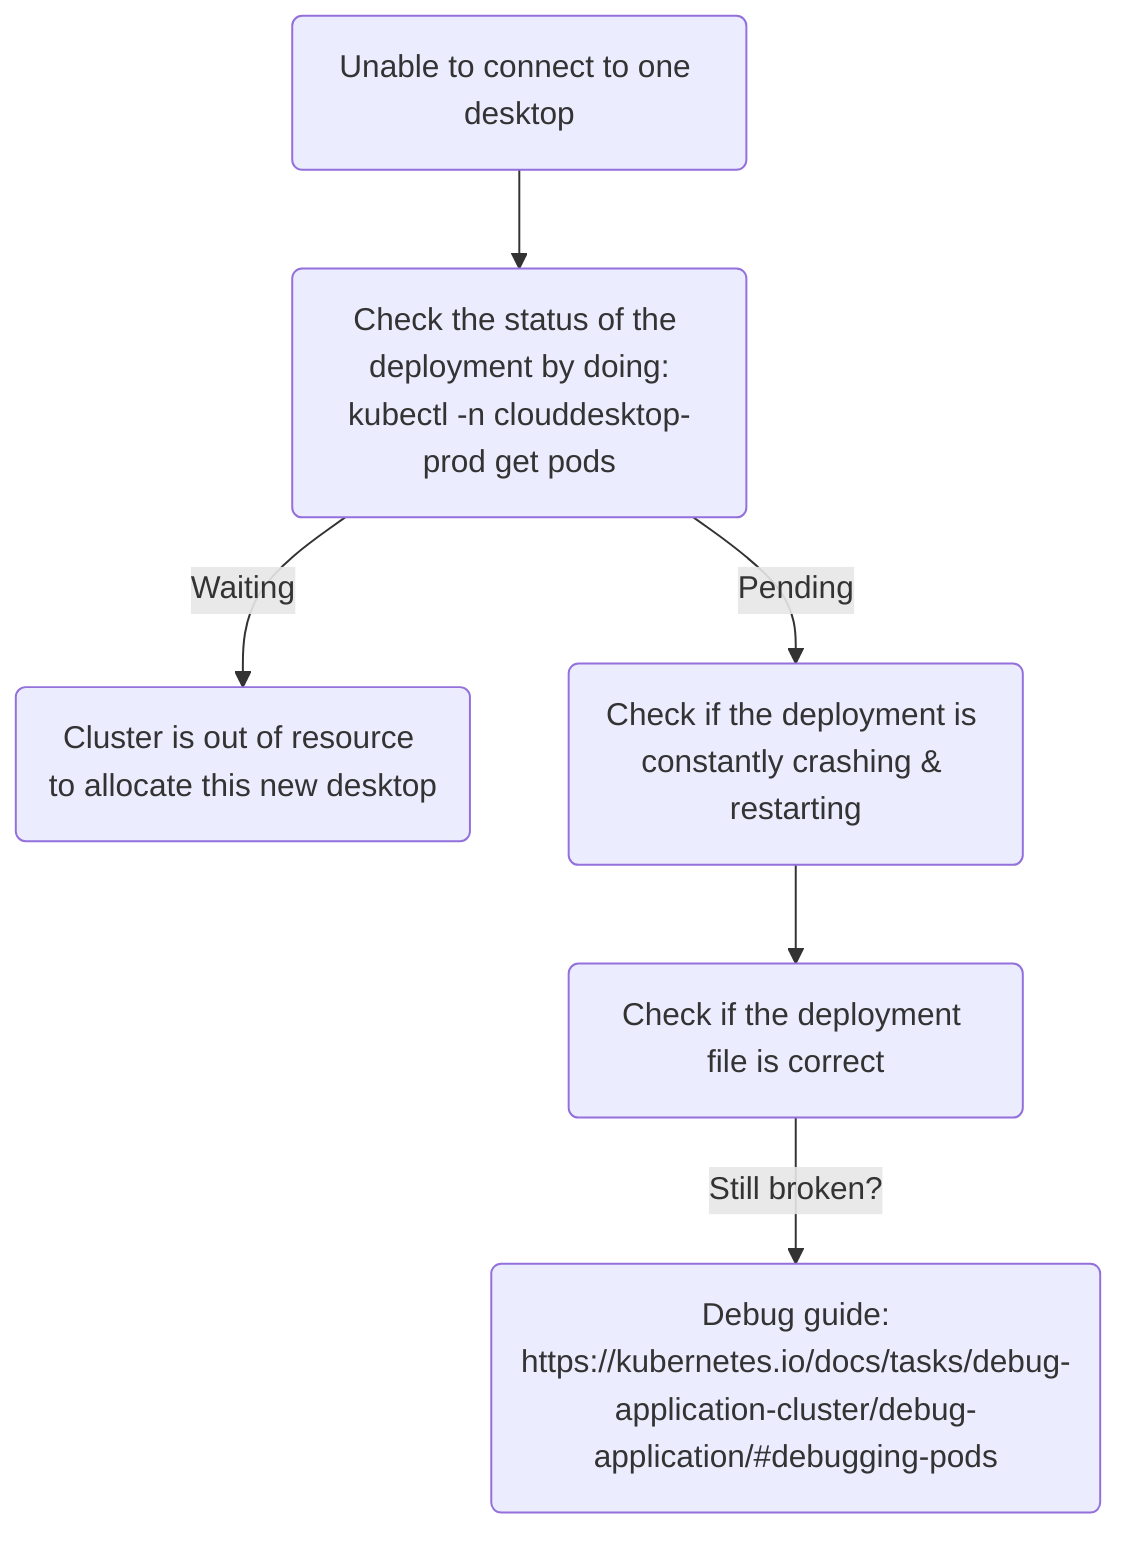 graph TD
    one-desktop(Unable to connect to one desktop) --> check-deployment(Check the status of the deployment by doing:<br>kubectl -n clouddesktop-prod get pods)
    
    check-deployment -->|Waiting| out-of-resource(Cluster is out of resource to allocate this new desktop)
    check-deployment -->|Pending| check-crashes(Check if the deployment is constantly crashing & restarting)
    check-crashes --> invalid-config(Check if the deployment file is correct)
    invalid-config -->|Still broken?| debug-guide
    
    debug-guide(Debug guide:<br>https://kubernetes.io/docs/tasks/debug-application-cluster/debug-application/#debugging-pods)